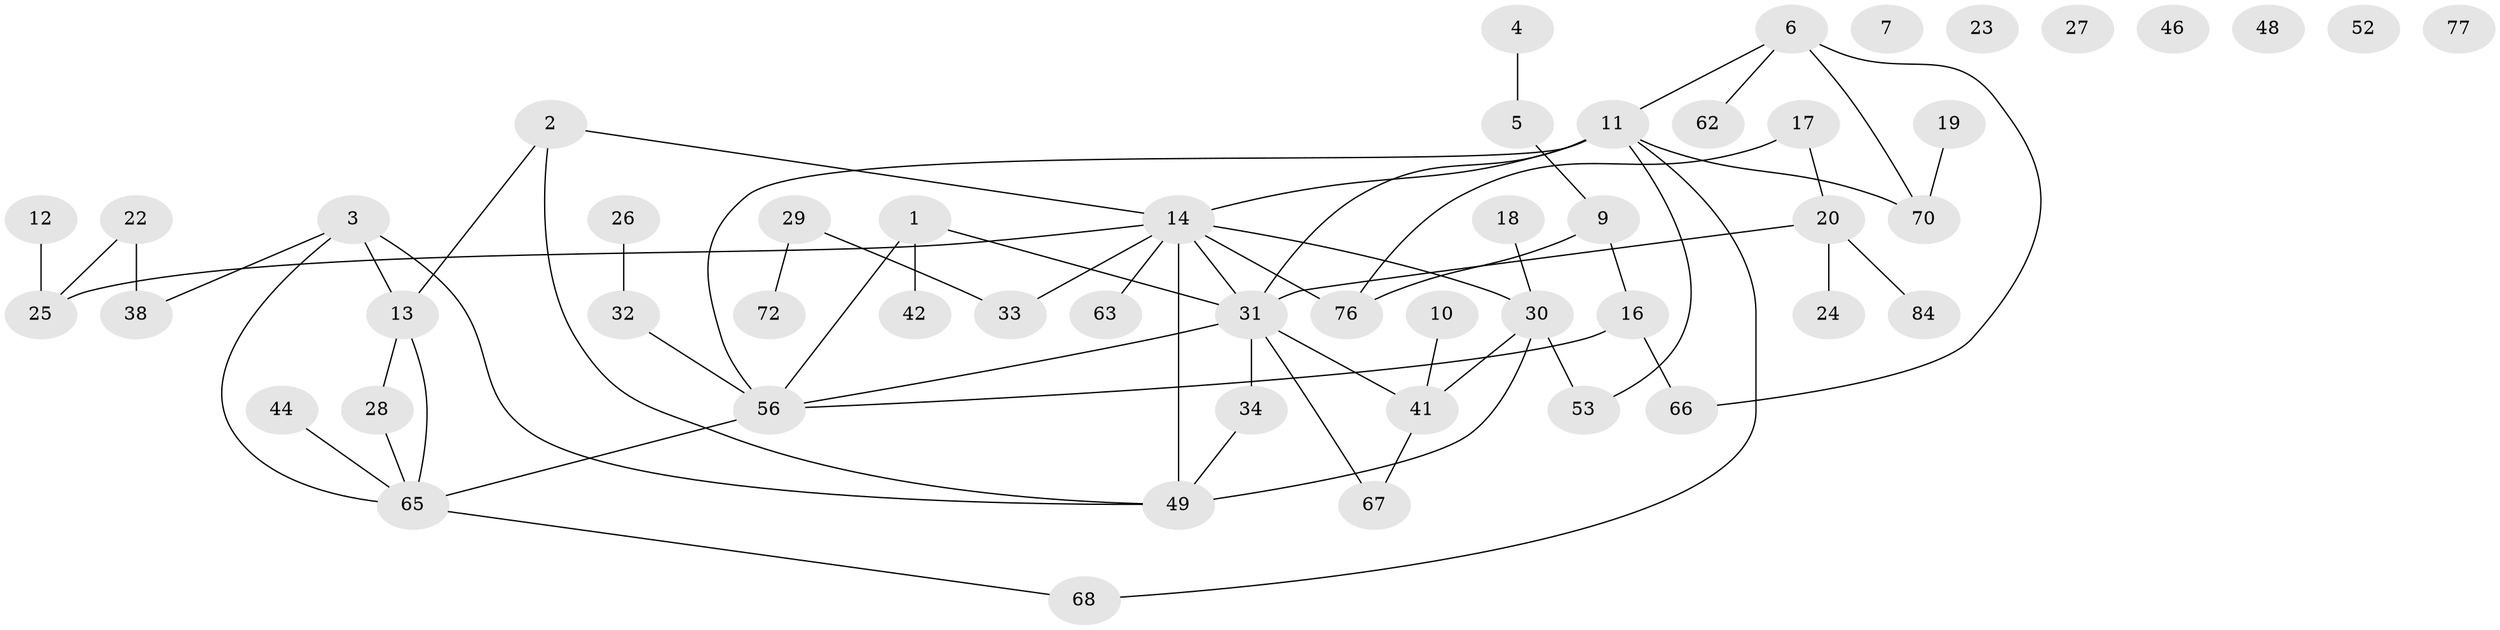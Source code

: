 // original degree distribution, {3: 0.2413793103448276, 1: 0.2988505747126437, 2: 0.2413793103448276, 4: 0.09195402298850575, 0: 0.05747126436781609, 5: 0.05747126436781609, 8: 0.011494252873563218}
// Generated by graph-tools (version 1.1) at 2025/16/03/04/25 18:16:38]
// undirected, 52 vertices, 63 edges
graph export_dot {
graph [start="1"]
  node [color=gray90,style=filled];
  1 [super="+80"];
  2 [super="+43"];
  3 [super="+8"];
  4;
  5;
  6;
  7;
  9;
  10;
  11 [super="+15+64"];
  12;
  13 [super="+45+50"];
  14 [super="+36+75+55"];
  16 [super="+21+35"];
  17;
  18 [super="+81"];
  19;
  20 [super="+40"];
  22;
  23 [super="+79"];
  24;
  25;
  26;
  27;
  28;
  29;
  30 [super="+37+61"];
  31 [super="+51"];
  32;
  33 [super="+39"];
  34;
  38 [super="+71+86+59"];
  41 [super="+54"];
  42;
  44 [super="+57"];
  46;
  48;
  49;
  52 [super="+87"];
  53;
  56 [super="+60"];
  62;
  63;
  65 [super="+73"];
  66;
  67;
  68;
  70;
  72;
  76 [super="+78"];
  77;
  84;
  1 -- 42;
  1 -- 56;
  1 -- 31;
  2 -- 49;
  2 -- 13;
  2 -- 14;
  3 -- 65;
  3 -- 49;
  3 -- 13;
  3 -- 38;
  4 -- 5;
  5 -- 9;
  6 -- 62;
  6 -- 66;
  6 -- 70;
  6 -- 11;
  9 -- 16;
  9 -- 76;
  10 -- 41;
  11 -- 31;
  11 -- 68;
  11 -- 56;
  11 -- 70;
  11 -- 53;
  11 -- 14;
  12 -- 25;
  13 -- 65;
  13 -- 28;
  14 -- 25;
  14 -- 49;
  14 -- 63;
  14 -- 31;
  14 -- 76;
  14 -- 30;
  14 -- 33;
  16 -- 56;
  16 -- 66;
  17 -- 76;
  17 -- 20;
  18 -- 30;
  19 -- 70;
  20 -- 84;
  20 -- 24;
  20 -- 31;
  22 -- 25;
  22 -- 38;
  26 -- 32;
  28 -- 65;
  29 -- 33;
  29 -- 72;
  30 -- 49;
  30 -- 53;
  30 -- 41;
  31 -- 34;
  31 -- 67;
  31 -- 56;
  31 -- 41;
  32 -- 56;
  34 -- 49;
  41 -- 67;
  44 -- 65;
  56 -- 65;
  65 -- 68;
}
